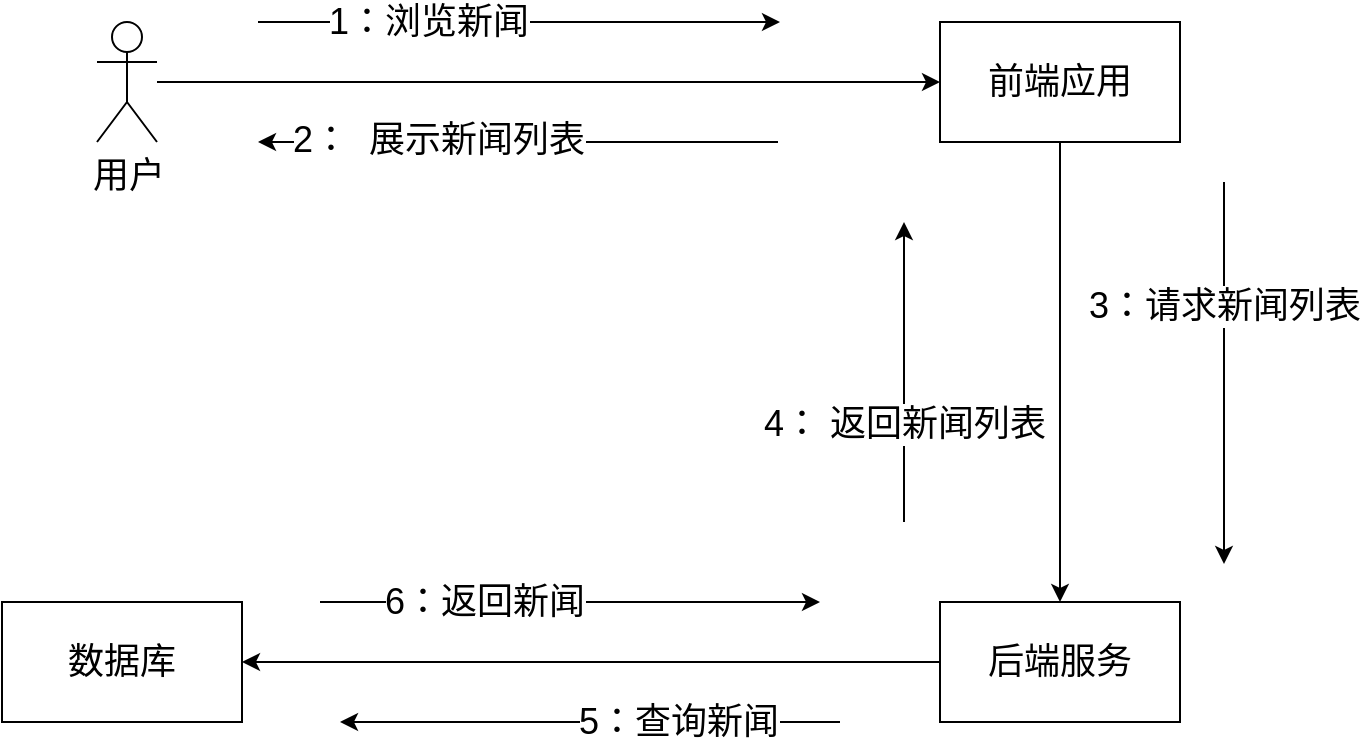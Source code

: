 <mxfile version="24.8.0">
  <diagram name="第 1 页" id="dEIvDljneDY7gIWV1ZGK">
    <mxGraphModel dx="1051" dy="862" grid="1" gridSize="10" guides="1" tooltips="1" connect="1" arrows="1" fold="1" page="1" pageScale="1" pageWidth="827" pageHeight="1169" math="0" shadow="0">
      <root>
        <mxCell id="0" />
        <mxCell id="1" parent="0" />
        <mxCell id="hUnpTWX5Ij0IJ8Fe-6PR-33" style="edgeStyle=orthogonalEdgeStyle;rounded=0;orthogonalLoop=1;jettySize=auto;html=1;fontSize=18;" edge="1" parent="1" source="hUnpTWX5Ij0IJ8Fe-6PR-29" target="hUnpTWX5Ij0IJ8Fe-6PR-30">
          <mxGeometry relative="1" as="geometry" />
        </mxCell>
        <mxCell id="hUnpTWX5Ij0IJ8Fe-6PR-29" value="用户" style="shape=umlActor;verticalLabelPosition=bottom;verticalAlign=top;html=1;outlineConnect=0;fontSize=18;" vertex="1" parent="1">
          <mxGeometry x="166.5" y="160" width="30" height="60" as="geometry" />
        </mxCell>
        <mxCell id="hUnpTWX5Ij0IJ8Fe-6PR-34" style="edgeStyle=orthogonalEdgeStyle;rounded=0;orthogonalLoop=1;jettySize=auto;html=1;fontSize=18;" edge="1" parent="1" source="hUnpTWX5Ij0IJ8Fe-6PR-30" target="hUnpTWX5Ij0IJ8Fe-6PR-31">
          <mxGeometry relative="1" as="geometry" />
        </mxCell>
        <mxCell id="hUnpTWX5Ij0IJ8Fe-6PR-30" value="前端应用" style="rounded=0;whiteSpace=wrap;html=1;fontSize=18;" vertex="1" parent="1">
          <mxGeometry x="588" y="160" width="120" height="60" as="geometry" />
        </mxCell>
        <mxCell id="hUnpTWX5Ij0IJ8Fe-6PR-31" value="后端服务" style="rounded=0;whiteSpace=wrap;html=1;fontSize=18;" vertex="1" parent="1">
          <mxGeometry x="588" y="450" width="120" height="60" as="geometry" />
        </mxCell>
        <mxCell id="hUnpTWX5Ij0IJ8Fe-6PR-32" value="数据库" style="rounded=0;whiteSpace=wrap;html=1;fontSize=18;" vertex="1" parent="1">
          <mxGeometry x="119" y="450" width="120" height="60" as="geometry" />
        </mxCell>
        <mxCell id="hUnpTWX5Ij0IJ8Fe-6PR-35" style="rounded=0;orthogonalLoop=1;jettySize=auto;html=1;entryX=1;entryY=0.5;entryDx=0;entryDy=0;fontSize=18;" edge="1" parent="1" source="hUnpTWX5Ij0IJ8Fe-6PR-31" target="hUnpTWX5Ij0IJ8Fe-6PR-32">
          <mxGeometry relative="1" as="geometry" />
        </mxCell>
        <mxCell id="hUnpTWX5Ij0IJ8Fe-6PR-36" value="" style="endArrow=classic;html=1;rounded=0;fontSize=18;" edge="1" parent="1">
          <mxGeometry width="50" height="50" relative="1" as="geometry">
            <mxPoint x="247" y="160" as="sourcePoint" />
            <mxPoint x="508" y="160" as="targetPoint" />
          </mxGeometry>
        </mxCell>
        <mxCell id="hUnpTWX5Ij0IJ8Fe-6PR-37" value="1：浏览新闻" style="edgeLabel;html=1;align=center;verticalAlign=middle;resizable=0;points=[];fontSize=18;" vertex="1" connectable="0" parent="hUnpTWX5Ij0IJ8Fe-6PR-36">
          <mxGeometry x="-0.349" relative="1" as="geometry">
            <mxPoint as="offset" />
          </mxGeometry>
        </mxCell>
        <mxCell id="hUnpTWX5Ij0IJ8Fe-6PR-38" value="" style="endArrow=classic;html=1;rounded=0;fontSize=18;" edge="1" parent="1">
          <mxGeometry width="50" height="50" relative="1" as="geometry">
            <mxPoint x="730" y="240" as="sourcePoint" />
            <mxPoint x="730" y="431" as="targetPoint" />
          </mxGeometry>
        </mxCell>
        <mxCell id="hUnpTWX5Ij0IJ8Fe-6PR-39" value="3：请求新闻列表" style="edgeLabel;html=1;align=center;verticalAlign=middle;resizable=0;points=[];fontSize=18;" vertex="1" connectable="0" parent="hUnpTWX5Ij0IJ8Fe-6PR-38">
          <mxGeometry x="-0.349" relative="1" as="geometry">
            <mxPoint as="offset" />
          </mxGeometry>
        </mxCell>
        <mxCell id="hUnpTWX5Ij0IJ8Fe-6PR-44" value="" style="endArrow=classic;html=1;rounded=0;fontSize=18;" edge="1" parent="1">
          <mxGeometry width="50" height="50" relative="1" as="geometry">
            <mxPoint x="507" y="220" as="sourcePoint" />
            <mxPoint x="247" y="220" as="targetPoint" />
          </mxGeometry>
        </mxCell>
        <mxCell id="hUnpTWX5Ij0IJ8Fe-6PR-45" value="2：&amp;nbsp; 展示新闻列表" style="edgeLabel;html=1;align=center;verticalAlign=middle;resizable=0;points=[];fontSize=18;" vertex="1" connectable="0" parent="hUnpTWX5Ij0IJ8Fe-6PR-44">
          <mxGeometry x="0.308" y="-1" relative="1" as="geometry">
            <mxPoint as="offset" />
          </mxGeometry>
        </mxCell>
        <mxCell id="hUnpTWX5Ij0IJ8Fe-6PR-46" value="" style="endArrow=classic;html=1;rounded=0;fontSize=18;" edge="1" parent="1">
          <mxGeometry width="50" height="50" relative="1" as="geometry">
            <mxPoint x="570" y="410" as="sourcePoint" />
            <mxPoint x="570" y="260" as="targetPoint" />
          </mxGeometry>
        </mxCell>
        <mxCell id="hUnpTWX5Ij0IJ8Fe-6PR-47" value="4： 返回新闻列表" style="edgeLabel;html=1;align=center;verticalAlign=middle;resizable=0;points=[];fontSize=18;" vertex="1" connectable="0" parent="hUnpTWX5Ij0IJ8Fe-6PR-46">
          <mxGeometry x="-0.349" relative="1" as="geometry">
            <mxPoint as="offset" />
          </mxGeometry>
        </mxCell>
        <mxCell id="hUnpTWX5Ij0IJ8Fe-6PR-48" value="" style="endArrow=classic;html=1;rounded=0;fontSize=18;" edge="1" parent="1">
          <mxGeometry width="50" height="50" relative="1" as="geometry">
            <mxPoint x="538" y="510" as="sourcePoint" />
            <mxPoint x="288" y="510" as="targetPoint" />
          </mxGeometry>
        </mxCell>
        <mxCell id="hUnpTWX5Ij0IJ8Fe-6PR-49" value="5：查询新闻" style="edgeLabel;html=1;align=center;verticalAlign=middle;resizable=0;points=[];fontSize=18;" vertex="1" connectable="0" parent="hUnpTWX5Ij0IJ8Fe-6PR-48">
          <mxGeometry x="-0.349" relative="1" as="geometry">
            <mxPoint as="offset" />
          </mxGeometry>
        </mxCell>
        <mxCell id="hUnpTWX5Ij0IJ8Fe-6PR-50" value="" style="endArrow=classic;html=1;rounded=0;fontSize=18;" edge="1" parent="1">
          <mxGeometry width="50" height="50" relative="1" as="geometry">
            <mxPoint x="278" y="450" as="sourcePoint" />
            <mxPoint x="528" y="450" as="targetPoint" />
          </mxGeometry>
        </mxCell>
        <mxCell id="hUnpTWX5Ij0IJ8Fe-6PR-51" value="6：返回新闻" style="edgeLabel;html=1;align=center;verticalAlign=middle;resizable=0;points=[];fontSize=18;" vertex="1" connectable="0" parent="hUnpTWX5Ij0IJ8Fe-6PR-50">
          <mxGeometry x="-0.349" relative="1" as="geometry">
            <mxPoint as="offset" />
          </mxGeometry>
        </mxCell>
      </root>
    </mxGraphModel>
  </diagram>
</mxfile>
